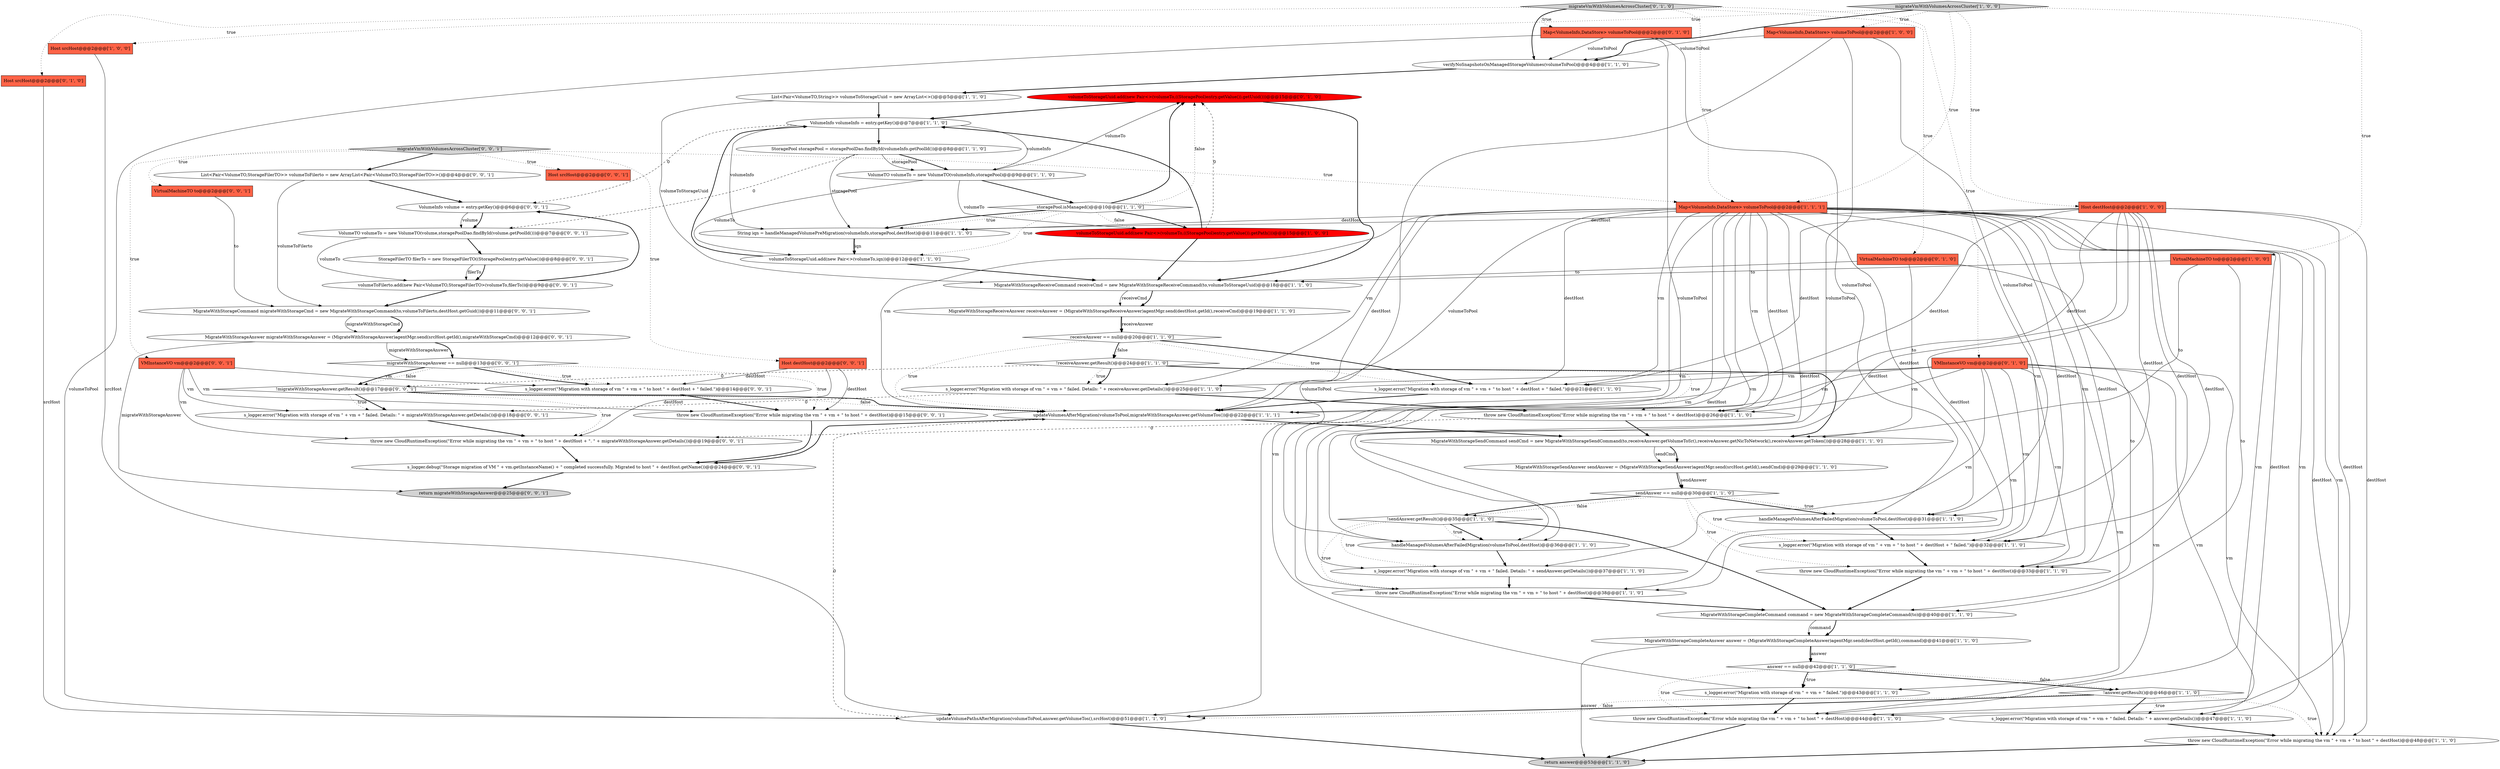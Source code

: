 digraph {
48 [style = filled, label = "volumeToStorageUuid.add(new Pair<>(volumeTo,((StoragePool)entry.getValue()).getUuid()))@@@15@@@['0', '1', '0']", fillcolor = red, shape = ellipse image = "AAA1AAABBB2BBB"];
42 [style = filled, label = "s_logger.error(\"Migration with storage of vm \" + vm + \" to host \" + destHost + \" failed.\")@@@32@@@['1', '1', '0']", fillcolor = white, shape = ellipse image = "AAA0AAABBB1BBB"];
0 [style = filled, label = "!answer.getResult()@@@46@@@['1', '1', '0']", fillcolor = white, shape = diamond image = "AAA0AAABBB1BBB"];
49 [style = filled, label = "StorageFilerTO filerTo = new StorageFilerTO((StoragePool)entry.getValue())@@@8@@@['0', '0', '1']", fillcolor = white, shape = ellipse image = "AAA0AAABBB3BBB"];
51 [style = filled, label = "s_logger.error(\"Migration with storage of vm \" + vm + \" to host \" + destHost + \" failed.\")@@@14@@@['0', '0', '1']", fillcolor = white, shape = ellipse image = "AAA0AAABBB3BBB"];
21 [style = filled, label = "answer == null@@@42@@@['1', '1', '0']", fillcolor = white, shape = diamond image = "AAA0AAABBB1BBB"];
14 [style = filled, label = "Host srcHost@@@2@@@['1', '0', '0']", fillcolor = tomato, shape = box image = "AAA0AAABBB1BBB"];
32 [style = filled, label = "throw new CloudRuntimeException(\"Error while migrating the vm \" + vm + \" to host \" + destHost)@@@38@@@['1', '1', '0']", fillcolor = white, shape = ellipse image = "AAA0AAABBB1BBB"];
52 [style = filled, label = "Host destHost@@@2@@@['0', '0', '1']", fillcolor = tomato, shape = box image = "AAA0AAABBB3BBB"];
46 [style = filled, label = "Map<VolumeInfo,DataStore> volumeToPool@@@2@@@['0', '1', '0']", fillcolor = tomato, shape = box image = "AAA0AAABBB2BBB"];
58 [style = filled, label = "return migrateWithStorageAnswer@@@25@@@['0', '0', '1']", fillcolor = lightgray, shape = ellipse image = "AAA0AAABBB3BBB"];
61 [style = filled, label = "throw new CloudRuntimeException(\"Error while migrating the vm \" + vm + \" to host \" + destHost + \". \" + migrateWithStorageAnswer.getDetails())@@@19@@@['0', '0', '1']", fillcolor = white, shape = ellipse image = "AAA0AAABBB3BBB"];
39 [style = filled, label = "migrateVmWithVolumesAcrossCluster['1', '0', '0']", fillcolor = lightgray, shape = diamond image = "AAA0AAABBB1BBB"];
16 [style = filled, label = "handleManagedVolumesAfterFailedMigration(volumeToPool,destHost)@@@31@@@['1', '1', '0']", fillcolor = white, shape = ellipse image = "AAA0AAABBB1BBB"];
9 [style = filled, label = "MigrateWithStorageSendAnswer sendAnswer = (MigrateWithStorageSendAnswer)agentMgr.send(srcHost.getId(),sendCmd)@@@29@@@['1', '1', '0']", fillcolor = white, shape = ellipse image = "AAA0AAABBB1BBB"];
43 [style = filled, label = "migrateVmWithVolumesAcrossCluster['0', '1', '0']", fillcolor = lightgray, shape = diamond image = "AAA0AAABBB2BBB"];
5 [style = filled, label = "throw new CloudRuntimeException(\"Error while migrating the vm \" + vm + \" to host \" + destHost)@@@48@@@['1', '1', '0']", fillcolor = white, shape = ellipse image = "AAA0AAABBB1BBB"];
30 [style = filled, label = "VirtualMachineTO to@@@2@@@['1', '0', '0']", fillcolor = tomato, shape = box image = "AAA0AAABBB1BBB"];
25 [style = filled, label = "receiveAnswer == null@@@20@@@['1', '1', '0']", fillcolor = white, shape = diamond image = "AAA0AAABBB1BBB"];
36 [style = filled, label = "updateVolumesAfterMigration(volumeToPool,migrateWithStorageAnswer.getVolumeTos())@@@22@@@['1', '1', '1']", fillcolor = white, shape = ellipse image = "AAA0AAABBB1BBB"];
40 [style = filled, label = "sendAnswer == null@@@30@@@['1', '1', '0']", fillcolor = white, shape = diamond image = "AAA0AAABBB1BBB"];
62 [style = filled, label = "VirtualMachineTO to@@@2@@@['0', '0', '1']", fillcolor = tomato, shape = box image = "AAA0AAABBB3BBB"];
33 [style = filled, label = "Map<VolumeInfo,DataStore> volumeToPool@@@2@@@['1', '1', '1']", fillcolor = tomato, shape = box image = "AAA0AAABBB1BBB"];
68 [style = filled, label = "throw new CloudRuntimeException(\"Error while migrating the vm \" + vm + \" to host \" + destHost)@@@15@@@['0', '0', '1']", fillcolor = white, shape = ellipse image = "AAA0AAABBB3BBB"];
27 [style = filled, label = "MigrateWithStorageCompleteAnswer answer = (MigrateWithStorageCompleteAnswer)agentMgr.send(destHost.getId(),command)@@@41@@@['1', '1', '0']", fillcolor = white, shape = ellipse image = "AAA0AAABBB1BBB"];
54 [style = filled, label = "List<Pair<VolumeTO,StorageFilerTO>> volumeToFilerto = new ArrayList<Pair<VolumeTO,StorageFilerTO>>()@@@4@@@['0', '0', '1']", fillcolor = white, shape = ellipse image = "AAA0AAABBB3BBB"];
31 [style = filled, label = "Map<VolumeInfo,DataStore> volumeToPool@@@2@@@['1', '0', '0']", fillcolor = tomato, shape = box image = "AAA0AAABBB1BBB"];
45 [style = filled, label = "VMInstanceVO vm@@@2@@@['0', '1', '0']", fillcolor = tomato, shape = box image = "AAA0AAABBB2BBB"];
37 [style = filled, label = "VolumeInfo volumeInfo = entry.getKey()@@@7@@@['1', '1', '0']", fillcolor = white, shape = ellipse image = "AAA0AAABBB1BBB"];
53 [style = filled, label = "migrateWithStorageAnswer == null@@@13@@@['0', '0', '1']", fillcolor = white, shape = diamond image = "AAA0AAABBB3BBB"];
50 [style = filled, label = "s_logger.debug(\"Storage migration of VM \" + vm.getInstanceName() + \" completed successfully. Migrated to host \" + destHost.getName())@@@24@@@['0', '0', '1']", fillcolor = white, shape = ellipse image = "AAA0AAABBB3BBB"];
57 [style = filled, label = "VMInstanceVO vm@@@2@@@['0', '0', '1']", fillcolor = tomato, shape = box image = "AAA0AAABBB3BBB"];
2 [style = filled, label = "s_logger.error(\"Migration with storage of vm \" + vm + \" failed.\")@@@43@@@['1', '1', '0']", fillcolor = white, shape = ellipse image = "AAA0AAABBB1BBB"];
44 [style = filled, label = "VirtualMachineTO to@@@2@@@['0', '1', '0']", fillcolor = tomato, shape = box image = "AAA0AAABBB2BBB"];
12 [style = filled, label = "MigrateWithStorageCompleteCommand command = new MigrateWithStorageCompleteCommand(to)@@@40@@@['1', '1', '0']", fillcolor = white, shape = ellipse image = "AAA0AAABBB1BBB"];
13 [style = filled, label = "throw new CloudRuntimeException(\"Error while migrating the vm \" + vm + \" to host \" + destHost)@@@26@@@['1', '1', '0']", fillcolor = white, shape = ellipse image = "AAA0AAABBB1BBB"];
63 [style = filled, label = "volumeToFilerto.add(new Pair<VolumeTO,StorageFilerTO>(volumeTo,filerTo))@@@9@@@['0', '0', '1']", fillcolor = white, shape = ellipse image = "AAA0AAABBB3BBB"];
66 [style = filled, label = "!migrateWithStorageAnswer.getResult()@@@17@@@['0', '0', '1']", fillcolor = white, shape = diamond image = "AAA0AAABBB3BBB"];
10 [style = filled, label = "!sendAnswer.getResult()@@@35@@@['1', '1', '0']", fillcolor = white, shape = diamond image = "AAA0AAABBB1BBB"];
59 [style = filled, label = "VolumeInfo volume = entry.getKey()@@@6@@@['0', '0', '1']", fillcolor = white, shape = ellipse image = "AAA0AAABBB3BBB"];
11 [style = filled, label = "handleManagedVolumesAfterFailedMigration(volumeToPool,destHost)@@@36@@@['1', '1', '0']", fillcolor = white, shape = ellipse image = "AAA0AAABBB1BBB"];
6 [style = filled, label = "s_logger.error(\"Migration with storage of vm \" + vm + \" failed. Details: \" + answer.getDetails())@@@47@@@['1', '1', '0']", fillcolor = white, shape = ellipse image = "AAA0AAABBB1BBB"];
64 [style = filled, label = "Host srcHost@@@2@@@['0', '0', '1']", fillcolor = tomato, shape = box image = "AAA0AAABBB3BBB"];
67 [style = filled, label = "MigrateWithStorageCommand migrateWithStorageCmd = new MigrateWithStorageCommand(to,volumeToFilerto,destHost.getGuid())@@@11@@@['0', '0', '1']", fillcolor = white, shape = ellipse image = "AAA0AAABBB3BBB"];
3 [style = filled, label = "Host destHost@@@2@@@['1', '0', '0']", fillcolor = tomato, shape = box image = "AAA0AAABBB1BBB"];
8 [style = filled, label = "s_logger.error(\"Migration with storage of vm \" + vm + \" failed. Details: \" + sendAnswer.getDetails())@@@37@@@['1', '1', '0']", fillcolor = white, shape = ellipse image = "AAA0AAABBB1BBB"];
17 [style = filled, label = "return answer@@@53@@@['1', '1', '0']", fillcolor = lightgray, shape = ellipse image = "AAA0AAABBB1BBB"];
41 [style = filled, label = "updateVolumePathsAfterMigration(volumeToPool,answer.getVolumeTos(),srcHost)@@@51@@@['1', '1', '0']", fillcolor = white, shape = ellipse image = "AAA0AAABBB1BBB"];
7 [style = filled, label = "MigrateWithStorageReceiveCommand receiveCmd = new MigrateWithStorageReceiveCommand(to,volumeToStorageUuid)@@@18@@@['1', '1', '0']", fillcolor = white, shape = ellipse image = "AAA0AAABBB1BBB"];
38 [style = filled, label = "s_logger.error(\"Migration with storage of vm \" + vm + \" failed. Details: \" + receiveAnswer.getDetails())@@@25@@@['1', '1', '0']", fillcolor = white, shape = ellipse image = "AAA0AAABBB1BBB"];
4 [style = filled, label = "s_logger.error(\"Migration with storage of vm \" + vm + \" to host \" + destHost + \" failed.\")@@@21@@@['1', '1', '0']", fillcolor = white, shape = ellipse image = "AAA0AAABBB1BBB"];
29 [style = filled, label = "throw new CloudRuntimeException(\"Error while migrating the vm \" + vm + \" to host \" + destHost)@@@33@@@['1', '1', '0']", fillcolor = white, shape = ellipse image = "AAA0AAABBB1BBB"];
34 [style = filled, label = "String iqn = handleManagedVolumePreMigration(volumeInfo,storagePool,destHost)@@@11@@@['1', '1', '0']", fillcolor = white, shape = ellipse image = "AAA0AAABBB1BBB"];
35 [style = filled, label = "volumeToStorageUuid.add(new Pair<>(volumeTo,iqn))@@@12@@@['1', '1', '0']", fillcolor = white, shape = ellipse image = "AAA0AAABBB1BBB"];
15 [style = filled, label = "StoragePool storagePool = storagePoolDao.findById(volumeInfo.getPoolId())@@@8@@@['1', '1', '0']", fillcolor = white, shape = ellipse image = "AAA0AAABBB1BBB"];
47 [style = filled, label = "Host srcHost@@@2@@@['0', '1', '0']", fillcolor = tomato, shape = box image = "AAA0AAABBB2BBB"];
23 [style = filled, label = "!receiveAnswer.getResult()@@@24@@@['1', '1', '0']", fillcolor = white, shape = diamond image = "AAA0AAABBB1BBB"];
56 [style = filled, label = "MigrateWithStorageAnswer migrateWithStorageAnswer = (MigrateWithStorageAnswer)agentMgr.send(srcHost.getId(),migrateWithStorageCmd)@@@12@@@['0', '0', '1']", fillcolor = white, shape = ellipse image = "AAA0AAABBB3BBB"];
26 [style = filled, label = "volumeToStorageUuid.add(new Pair<>(volumeTo,((StoragePool)entry.getValue()).getPath()))@@@15@@@['1', '0', '0']", fillcolor = red, shape = ellipse image = "AAA1AAABBB1BBB"];
1 [style = filled, label = "throw new CloudRuntimeException(\"Error while migrating the vm \" + vm + \" to host \" + destHost)@@@44@@@['1', '1', '0']", fillcolor = white, shape = ellipse image = "AAA0AAABBB1BBB"];
65 [style = filled, label = "migrateVmWithVolumesAcrossCluster['0', '0', '1']", fillcolor = lightgray, shape = diamond image = "AAA0AAABBB3BBB"];
22 [style = filled, label = "verifyNoSnapshotsOnManagedStorageVolumes(volumeToPool)@@@4@@@['1', '1', '0']", fillcolor = white, shape = ellipse image = "AAA0AAABBB1BBB"];
28 [style = filled, label = "List<Pair<VolumeTO,String>> volumeToStorageUuid = new ArrayList<>()@@@5@@@['1', '1', '0']", fillcolor = white, shape = ellipse image = "AAA0AAABBB1BBB"];
24 [style = filled, label = "MigrateWithStorageSendCommand sendCmd = new MigrateWithStorageSendCommand(to,receiveAnswer.getVolumeToSr(),receiveAnswer.getNicToNetwork(),receiveAnswer.getToken())@@@28@@@['1', '1', '0']", fillcolor = white, shape = ellipse image = "AAA0AAABBB1BBB"];
55 [style = filled, label = "s_logger.error(\"Migration with storage of vm \" + vm + \" failed. Details: \" + migrateWithStorageAnswer.getDetails())@@@18@@@['0', '0', '1']", fillcolor = white, shape = ellipse image = "AAA0AAABBB3BBB"];
20 [style = filled, label = "VolumeTO volumeTo = new VolumeTO(volumeInfo,storagePool)@@@9@@@['1', '1', '0']", fillcolor = white, shape = ellipse image = "AAA0AAABBB1BBB"];
18 [style = filled, label = "storagePool.isManaged()@@@10@@@['1', '1', '0']", fillcolor = white, shape = diamond image = "AAA0AAABBB1BBB"];
60 [style = filled, label = "VolumeTO volumeTo = new VolumeTO(volume,storagePoolDao.findById(volume.getPoolId()))@@@7@@@['0', '0', '1']", fillcolor = white, shape = ellipse image = "AAA0AAABBB3BBB"];
19 [style = filled, label = "MigrateWithStorageReceiveAnswer receiveAnswer = (MigrateWithStorageReceiveAnswer)agentMgr.send(destHost.getId(),receiveCmd)@@@19@@@['1', '1', '0']", fillcolor = white, shape = ellipse image = "AAA0AAABBB1BBB"];
10->8 [style = dotted, label="true"];
18->35 [style = dotted, label="true"];
30->7 [style = solid, label="to"];
0->5 [style = dotted, label="true"];
65->64 [style = dotted, label="true"];
65->54 [style = bold, label=""];
45->8 [style = solid, label="vm"];
32->12 [style = bold, label=""];
68->50 [style = bold, label=""];
25->4 [style = dotted, label="true"];
33->1 [style = solid, label="vm"];
38->55 [style = dashed, label="0"];
54->67 [style = solid, label="volumeToFilerto"];
30->12 [style = solid, label="to"];
37->15 [style = bold, label=""];
56->53 [style = solid, label="migrateWithStorageAnswer"];
15->60 [style = dashed, label="0"];
9->40 [style = solid, label="sendAnswer"];
0->6 [style = dotted, label="true"];
46->22 [style = solid, label="volumeToPool"];
42->29 [style = bold, label=""];
10->32 [style = dotted, label="true"];
33->42 [style = solid, label="destHost"];
3->13 [style = solid, label="destHost"];
33->2 [style = solid, label="vm"];
45->2 [style = solid, label="vm"];
33->4 [style = solid, label="vm"];
21->2 [style = bold, label=""];
18->34 [style = dotted, label="true"];
65->62 [style = dotted, label="true"];
49->63 [style = solid, label="filerTo"];
46->16 [style = solid, label="volumeToPool"];
33->32 [style = solid, label="vm"];
33->13 [style = solid, label="destHost"];
33->11 [style = solid, label="destHost"];
36->24 [style = bold, label=""];
40->16 [style = bold, label=""];
35->37 [style = bold, label=""];
10->12 [style = bold, label=""];
15->20 [style = bold, label=""];
31->22 [style = solid, label="volumeToPool"];
65->52 [style = dotted, label="true"];
33->29 [style = solid, label="destHost"];
40->10 [style = dotted, label="false"];
45->29 [style = solid, label="vm"];
66->36 [style = bold, label=""];
43->46 [style = dotted, label="true"];
56->58 [style = solid, label="migrateWithStorageAnswer"];
16->42 [style = bold, label=""];
4->36 [style = bold, label=""];
49->63 [style = bold, label=""];
33->29 [style = solid, label="vm"];
14->41 [style = solid, label="srcHost"];
56->53 [style = bold, label=""];
20->48 [style = solid, label="volumeTo"];
35->7 [style = bold, label=""];
37->59 [style = dashed, label="0"];
10->11 [style = bold, label=""];
9->40 [style = bold, label=""];
48->37 [style = bold, label=""];
24->9 [style = solid, label="sendCmd"];
28->37 [style = bold, label=""];
26->7 [style = bold, label=""];
59->60 [style = bold, label=""];
21->0 [style = bold, label=""];
53->51 [style = dotted, label="true"];
18->48 [style = dotted, label="false"];
33->5 [style = solid, label="destHost"];
66->36 [style = dotted, label="false"];
57->55 [style = solid, label="vm"];
33->42 [style = solid, label="vm"];
5->17 [style = bold, label=""];
67->56 [style = bold, label=""];
33->32 [style = solid, label="destHost"];
19->25 [style = bold, label=""];
31->41 [style = solid, label="volumeToPool"];
57->61 [style = solid, label="vm"];
1->17 [style = bold, label=""];
39->22 [style = bold, label=""];
19->25 [style = solid, label="receiveAnswer"];
40->29 [style = dotted, label="true"];
20->18 [style = bold, label=""];
57->68 [style = solid, label="vm"];
20->35 [style = solid, label="volumeTo"];
45->42 [style = solid, label="vm"];
15->20 [style = solid, label="storagePool"];
43->22 [style = bold, label=""];
33->1 [style = solid, label="destHost"];
46->11 [style = solid, label="volumeToPool"];
54->59 [style = bold, label=""];
11->8 [style = bold, label=""];
26->37 [style = bold, label=""];
3->5 [style = solid, label="destHost"];
33->34 [style = solid, label="destHost"];
18->26 [style = dotted, label="false"];
36->50 [style = bold, label=""];
57->51 [style = solid, label="vm"];
34->35 [style = bold, label=""];
43->47 [style = dotted, label="true"];
30->24 [style = solid, label="to"];
3->11 [style = solid, label="destHost"];
44->24 [style = solid, label="to"];
40->42 [style = dotted, label="true"];
39->31 [style = dotted, label="true"];
21->0 [style = dotted, label="false"];
45->6 [style = solid, label="vm"];
28->7 [style = solid, label="volumeToStorageUuid"];
13->24 [style = bold, label=""];
63->59 [style = bold, label=""];
50->58 [style = bold, label=""];
33->16 [style = solid, label="destHost"];
2->1 [style = bold, label=""];
18->34 [style = bold, label=""];
3->32 [style = solid, label="destHost"];
53->68 [style = dotted, label="true"];
45->13 [style = solid, label="vm"];
3->1 [style = solid, label="destHost"];
52->51 [style = solid, label="destHost"];
18->26 [style = bold, label=""];
45->5 [style = solid, label="vm"];
21->2 [style = dotted, label="true"];
39->3 [style = dotted, label="true"];
33->36 [style = solid, label="vm"];
22->28 [style = bold, label=""];
27->21 [style = solid, label="answer"];
39->30 [style = dotted, label="true"];
3->29 [style = solid, label="destHost"];
23->66 [style = dashed, label="0"];
62->67 [style = solid, label="to"];
37->20 [style = solid, label="volumeInfo"];
31->11 [style = solid, label="volumeToPool"];
55->61 [style = bold, label=""];
39->14 [style = dotted, label="true"];
60->49 [style = bold, label=""];
0->41 [style = bold, label=""];
23->38 [style = dotted, label="true"];
6->5 [style = bold, label=""];
43->44 [style = dotted, label="true"];
18->48 [style = bold, label=""];
66->55 [style = bold, label=""];
10->11 [style = dotted, label="true"];
15->34 [style = solid, label="storagePool"];
3->34 [style = solid, label="destHost"];
23->13 [style = dotted, label="true"];
65->33 [style = dotted, label="true"];
63->67 [style = bold, label=""];
25->36 [style = dotted, label="true"];
43->33 [style = dotted, label="true"];
20->26 [style = solid, label="volumeTo"];
41->36 [style = dashed, label="0"];
48->7 [style = bold, label=""];
33->4 [style = solid, label="destHost"];
33->5 [style = solid, label="vm"];
34->35 [style = solid, label="iqn"];
33->38 [style = solid, label="vm"];
45->38 [style = solid, label="vm"];
33->36 [style = solid, label="destHost"];
3->4 [style = solid, label="destHost"];
7->19 [style = bold, label=""];
12->27 [style = bold, label=""];
27->21 [style = bold, label=""];
24->9 [style = bold, label=""];
26->48 [style = dashed, label="0"];
44->12 [style = solid, label="to"];
40->10 [style = bold, label=""];
27->17 [style = solid, label="answer"];
66->61 [style = dotted, label="true"];
52->68 [style = solid, label="destHost"];
8->32 [style = bold, label=""];
53->51 [style = bold, label=""];
21->1 [style = dotted, label="true"];
0->6 [style = bold, label=""];
25->23 [style = bold, label=""];
67->56 [style = solid, label="migrateWithStorageCmd"];
13->61 [style = dashed, label="0"];
12->27 [style = solid, label="command"];
51->68 [style = bold, label=""];
33->8 [style = solid, label="vm"];
25->4 [style = bold, label=""];
0->41 [style = dotted, label="false"];
40->16 [style = dotted, label="true"];
44->7 [style = solid, label="to"];
33->6 [style = solid, label="vm"];
3->16 [style = solid, label="destHost"];
7->19 [style = solid, label="receiveCmd"];
3->42 [style = solid, label="destHost"];
45->36 [style = solid, label="vm"];
23->24 [style = bold, label=""];
29->12 [style = bold, label=""];
41->17 [style = bold, label=""];
59->60 [style = solid, label="volume"];
43->45 [style = dotted, label="true"];
53->66 [style = dotted, label="false"];
53->66 [style = bold, label=""];
23->38 [style = bold, label=""];
60->63 [style = solid, label="volumeTo"];
61->50 [style = bold, label=""];
52->61 [style = solid, label="destHost"];
33->36 [style = solid, label="volumeToPool"];
45->1 [style = solid, label="vm"];
3->36 [style = solid, label="destHost"];
33->13 [style = solid, label="vm"];
46->41 [style = solid, label="volumeToPool"];
31->16 [style = solid, label="volumeToPool"];
45->32 [style = solid, label="vm"];
25->23 [style = dotted, label="false"];
47->41 [style = solid, label="srcHost"];
38->13 [style = bold, label=""];
65->57 [style = dotted, label="true"];
39->33 [style = dotted, label="true"];
45->4 [style = solid, label="vm"];
66->55 [style = dotted, label="true"];
37->34 [style = solid, label="volumeInfo"];
}
